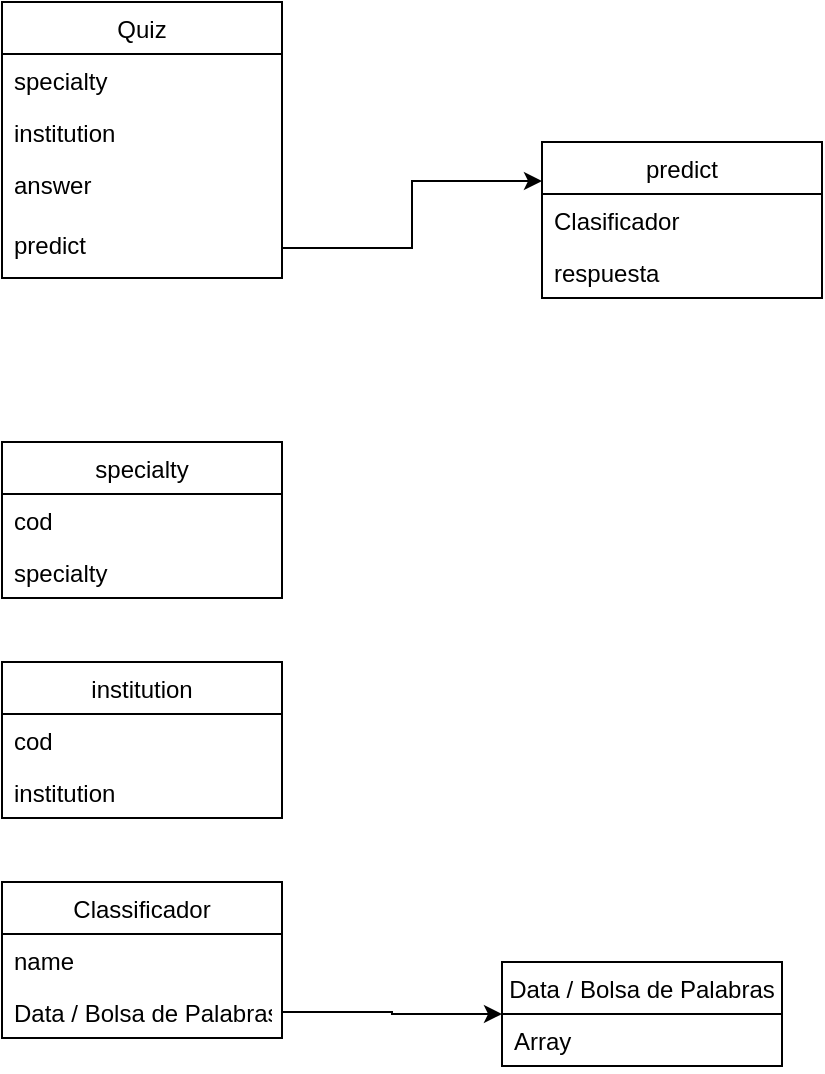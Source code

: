 <mxfile>
    <diagram id="NWTkI4rJhC2Gda2uOcfn" name="Page-1">
        <mxGraphModel dx="560" dy="770" grid="1" gridSize="10" guides="1" tooltips="1" connect="1" arrows="1" fold="1" page="1" pageScale="1" pageWidth="850" pageHeight="1100" math="0" shadow="0">
            <root>
                <mxCell id="0"/>
                <mxCell id="1" parent="0"/>
                <mxCell id="2" value="Quiz" style="swimlane;fontStyle=0;childLayout=stackLayout;horizontal=1;startSize=26;fillColor=none;horizontalStack=0;resizeParent=1;resizeParentMax=0;resizeLast=0;collapsible=1;marginBottom=0;" parent="1" vertex="1">
                    <mxGeometry x="30" y="120" width="140" height="138" as="geometry"/>
                </mxCell>
                <mxCell id="3" value="specialty" style="text;strokeColor=none;fillColor=none;align=left;verticalAlign=top;spacingLeft=4;spacingRight=4;overflow=hidden;rotatable=0;points=[[0,0.5],[1,0.5]];portConstraint=eastwest;" parent="2" vertex="1">
                    <mxGeometry y="26" width="140" height="26" as="geometry"/>
                </mxCell>
                <mxCell id="4" value="institution" style="text;strokeColor=none;fillColor=none;align=left;verticalAlign=top;spacingLeft=4;spacingRight=4;overflow=hidden;rotatable=0;points=[[0,0.5],[1,0.5]];portConstraint=eastwest;" parent="2" vertex="1">
                    <mxGeometry y="52" width="140" height="26" as="geometry"/>
                </mxCell>
                <mxCell id="5" value="answer" style="text;strokeColor=none;fillColor=none;align=left;verticalAlign=top;spacingLeft=4;spacingRight=4;overflow=hidden;rotatable=0;points=[[0,0.5],[1,0.5]];portConstraint=eastwest;" parent="2" vertex="1">
                    <mxGeometry y="78" width="140" height="30" as="geometry"/>
                </mxCell>
                <mxCell id="ip2_ZGR8Ujh_SG-yfqoa-13" value="predict" style="text;strokeColor=none;fillColor=none;align=left;verticalAlign=top;spacingLeft=4;spacingRight=4;overflow=hidden;rotatable=0;points=[[0,0.5],[1,0.5]];portConstraint=eastwest;" vertex="1" parent="2">
                    <mxGeometry y="108" width="140" height="30" as="geometry"/>
                </mxCell>
                <mxCell id="6" value="specialty" style="swimlane;fontStyle=0;childLayout=stackLayout;horizontal=1;startSize=26;fillColor=none;horizontalStack=0;resizeParent=1;resizeParentMax=0;resizeLast=0;collapsible=1;marginBottom=0;" parent="1" vertex="1">
                    <mxGeometry x="30" y="340" width="140" height="78" as="geometry"/>
                </mxCell>
                <mxCell id="7" value="cod" style="text;strokeColor=none;fillColor=none;align=left;verticalAlign=top;spacingLeft=4;spacingRight=4;overflow=hidden;rotatable=0;points=[[0,0.5],[1,0.5]];portConstraint=eastwest;" parent="6" vertex="1">
                    <mxGeometry y="26" width="140" height="26" as="geometry"/>
                </mxCell>
                <mxCell id="8" value="specialty" style="text;strokeColor=none;fillColor=none;align=left;verticalAlign=top;spacingLeft=4;spacingRight=4;overflow=hidden;rotatable=0;points=[[0,0.5],[1,0.5]];portConstraint=eastwest;" parent="6" vertex="1">
                    <mxGeometry y="52" width="140" height="26" as="geometry"/>
                </mxCell>
                <mxCell id="10" value="institution" style="swimlane;fontStyle=0;childLayout=stackLayout;horizontal=1;startSize=26;fillColor=none;horizontalStack=0;resizeParent=1;resizeParentMax=0;resizeLast=0;collapsible=1;marginBottom=0;" parent="1" vertex="1">
                    <mxGeometry x="30" y="450" width="140" height="78" as="geometry"/>
                </mxCell>
                <mxCell id="11" value="cod" style="text;strokeColor=none;fillColor=none;align=left;verticalAlign=top;spacingLeft=4;spacingRight=4;overflow=hidden;rotatable=0;points=[[0,0.5],[1,0.5]];portConstraint=eastwest;" parent="10" vertex="1">
                    <mxGeometry y="26" width="140" height="26" as="geometry"/>
                </mxCell>
                <mxCell id="12" value="institution" style="text;strokeColor=none;fillColor=none;align=left;verticalAlign=top;spacingLeft=4;spacingRight=4;overflow=hidden;rotatable=0;points=[[0,0.5],[1,0.5]];portConstraint=eastwest;" parent="10" vertex="1">
                    <mxGeometry y="52" width="140" height="26" as="geometry"/>
                </mxCell>
                <mxCell id="ip2_ZGR8Ujh_SG-yfqoa-14" value="predict" style="swimlane;fontStyle=0;childLayout=stackLayout;horizontal=1;startSize=26;fillColor=none;horizontalStack=0;resizeParent=1;resizeParentMax=0;resizeLast=0;collapsible=1;marginBottom=0;" vertex="1" parent="1">
                    <mxGeometry x="300" y="190" width="140" height="78" as="geometry"/>
                </mxCell>
                <mxCell id="ip2_ZGR8Ujh_SG-yfqoa-15" value="Clasificador" style="text;strokeColor=none;fillColor=none;align=left;verticalAlign=top;spacingLeft=4;spacingRight=4;overflow=hidden;rotatable=0;points=[[0,0.5],[1,0.5]];portConstraint=eastwest;" vertex="1" parent="ip2_ZGR8Ujh_SG-yfqoa-14">
                    <mxGeometry y="26" width="140" height="26" as="geometry"/>
                </mxCell>
                <mxCell id="ip2_ZGR8Ujh_SG-yfqoa-17" value="respuesta" style="text;strokeColor=none;fillColor=none;align=left;verticalAlign=top;spacingLeft=4;spacingRight=4;overflow=hidden;rotatable=0;points=[[0,0.5],[1,0.5]];portConstraint=eastwest;" vertex="1" parent="ip2_ZGR8Ujh_SG-yfqoa-14">
                    <mxGeometry y="52" width="140" height="26" as="geometry"/>
                </mxCell>
                <mxCell id="ip2_ZGR8Ujh_SG-yfqoa-18" style="edgeStyle=orthogonalEdgeStyle;rounded=0;orthogonalLoop=1;jettySize=auto;html=1;entryX=0;entryY=0.25;entryDx=0;entryDy=0;" edge="1" parent="1" source="ip2_ZGR8Ujh_SG-yfqoa-13" target="ip2_ZGR8Ujh_SG-yfqoa-14">
                    <mxGeometry relative="1" as="geometry"/>
                </mxCell>
                <mxCell id="ip2_ZGR8Ujh_SG-yfqoa-19" value="Classificador" style="swimlane;fontStyle=0;childLayout=stackLayout;horizontal=1;startSize=26;fillColor=none;horizontalStack=0;resizeParent=1;resizeParentMax=0;resizeLast=0;collapsible=1;marginBottom=0;" vertex="1" parent="1">
                    <mxGeometry x="30" y="560" width="140" height="78" as="geometry"/>
                </mxCell>
                <mxCell id="ip2_ZGR8Ujh_SG-yfqoa-20" value="name" style="text;strokeColor=none;fillColor=none;align=left;verticalAlign=top;spacingLeft=4;spacingRight=4;overflow=hidden;rotatable=0;points=[[0,0.5],[1,0.5]];portConstraint=eastwest;" vertex="1" parent="ip2_ZGR8Ujh_SG-yfqoa-19">
                    <mxGeometry y="26" width="140" height="26" as="geometry"/>
                </mxCell>
                <mxCell id="ip2_ZGR8Ujh_SG-yfqoa-21" value="Data / Bolsa de Palabras" style="text;strokeColor=none;fillColor=none;align=left;verticalAlign=top;spacingLeft=4;spacingRight=4;overflow=hidden;rotatable=0;points=[[0,0.5],[1,0.5]];portConstraint=eastwest;" vertex="1" parent="ip2_ZGR8Ujh_SG-yfqoa-19">
                    <mxGeometry y="52" width="140" height="26" as="geometry"/>
                </mxCell>
                <mxCell id="ip2_ZGR8Ujh_SG-yfqoa-23" value="Data / Bolsa de Palabras" style="swimlane;fontStyle=0;childLayout=stackLayout;horizontal=1;startSize=26;fillColor=none;horizontalStack=0;resizeParent=1;resizeParentMax=0;resizeLast=0;collapsible=1;marginBottom=0;" vertex="1" parent="1">
                    <mxGeometry x="280" y="600" width="140" height="52" as="geometry"/>
                </mxCell>
                <mxCell id="ip2_ZGR8Ujh_SG-yfqoa-24" value="Array" style="text;strokeColor=none;fillColor=none;align=left;verticalAlign=top;spacingLeft=4;spacingRight=4;overflow=hidden;rotatable=0;points=[[0,0.5],[1,0.5]];portConstraint=eastwest;" vertex="1" parent="ip2_ZGR8Ujh_SG-yfqoa-23">
                    <mxGeometry y="26" width="140" height="26" as="geometry"/>
                </mxCell>
                <mxCell id="ip2_ZGR8Ujh_SG-yfqoa-27" style="edgeStyle=orthogonalEdgeStyle;rounded=0;orthogonalLoop=1;jettySize=auto;html=1;" edge="1" parent="1" source="ip2_ZGR8Ujh_SG-yfqoa-21" target="ip2_ZGR8Ujh_SG-yfqoa-23">
                    <mxGeometry relative="1" as="geometry"/>
                </mxCell>
            </root>
        </mxGraphModel>
    </diagram>
    <diagram id="qFKCYvAjVu3a5gXY63N1" name="Page-2">
        <mxGraphModel dx="560" dy="770" grid="1" gridSize="10" guides="1" tooltips="1" connect="1" arrows="1" fold="1" page="1" pageScale="1" pageWidth="850" pageHeight="1100" math="0" shadow="0">
            <root>
                <mxCell id="K9RAmgMCte8wPDmLBrsh-0"/>
                <mxCell id="K9RAmgMCte8wPDmLBrsh-1" parent="K9RAmgMCte8wPDmLBrsh-0"/>
                <mxCell id="K9RAmgMCte8wPDmLBrsh-2" value="FRONTEND" style="swimlane;startSize=23;" vertex="1" parent="K9RAmgMCte8wPDmLBrsh-1">
                    <mxGeometry x="50" y="290" width="200" height="200" as="geometry"/>
                </mxCell>
                <mxCell id="K9RAmgMCte8wPDmLBrsh-3" value="REACT " style="text;strokeColor=none;fillColor=none;align=left;verticalAlign=top;spacingLeft=4;spacingRight=4;overflow=hidden;rotatable=0;points=[[0,0.5],[1,0.5]];portConstraint=eastwest;" vertex="1" parent="K9RAmgMCte8wPDmLBrsh-2">
                    <mxGeometry x="35" y="50" width="130" height="26" as="geometry"/>
                </mxCell>
                <mxCell id="ek8Ph36FxFLr-LpKKU1V-0" value="Input " style="text;strokeColor=none;fillColor=none;align=left;verticalAlign=top;spacingLeft=4;spacingRight=4;overflow=hidden;rotatable=0;points=[[0,0.5],[1,0.5]];portConstraint=eastwest;" vertex="1" parent="K9RAmgMCte8wPDmLBrsh-2">
                    <mxGeometry x="35" y="87" width="115" height="26" as="geometry"/>
                </mxCell>
                <mxCell id="ek8Ph36FxFLr-LpKKU1V-1" value="tables" style="text;strokeColor=none;fillColor=none;align=left;verticalAlign=top;spacingLeft=4;spacingRight=4;overflow=hidden;rotatable=0;points=[[0,0.5],[1,0.5]];portConstraint=eastwest;" vertex="1" parent="K9RAmgMCte8wPDmLBrsh-2">
                    <mxGeometry x="35" y="120" width="60" height="26" as="geometry"/>
                </mxCell>
                <mxCell id="K9RAmgMCte8wPDmLBrsh-4" value="BACKEND" style="swimlane;" vertex="1" parent="K9RAmgMCte8wPDmLBrsh-1">
                    <mxGeometry x="380" y="290" width="460" height="290" as="geometry"/>
                </mxCell>
                <mxCell id="K9RAmgMCte8wPDmLBrsh-8" value="FastApi" style="text;strokeColor=none;fillColor=none;align=left;verticalAlign=top;spacingLeft=4;spacingRight=4;overflow=hidden;rotatable=0;points=[[0,0.5],[1,0.5]];portConstraint=eastwest;" vertex="1" parent="K9RAmgMCte8wPDmLBrsh-4">
                    <mxGeometry x="55" y="50" width="60" height="26" as="geometry"/>
                </mxCell>
                <mxCell id="K9RAmgMCte8wPDmLBrsh-9" value="MongoDB" style="text;strokeColor=none;fillColor=none;align=left;verticalAlign=top;spacingLeft=4;spacingRight=4;overflow=hidden;rotatable=0;points=[[0,0.5],[1,0.5]];portConstraint=eastwest;" vertex="1" parent="K9RAmgMCte8wPDmLBrsh-4">
                    <mxGeometry x="55" y="100" width="60" height="26" as="geometry"/>
                </mxCell>
                <mxCell id="K9RAmgMCte8wPDmLBrsh-10" value="Classificador" style="text;strokeColor=none;fillColor=none;align=left;verticalAlign=top;spacingLeft=4;spacingRight=4;overflow=hidden;rotatable=0;points=[[0,0.5],[1,0.5]];portConstraint=eastwest;" vertex="1" parent="K9RAmgMCte8wPDmLBrsh-4">
                    <mxGeometry x="42.5" y="160" width="85" height="26" as="geometry"/>
                </mxCell>
                <mxCell id="K9RAmgMCte8wPDmLBrsh-11" value="A. MODELO BIO MEDICO" style="text;whiteSpace=wrap;html=1;" vertex="1" parent="K9RAmgMCte8wPDmLBrsh-4">
                    <mxGeometry x="180" y="110" width="170" height="30" as="geometry"/>
                </mxCell>
                <mxCell id="K9RAmgMCte8wPDmLBrsh-12" value="B. ENFOQUE PSICOSOCIAL - COMUNITARIO" style="text;whiteSpace=wrap;html=1;" vertex="1" parent="K9RAmgMCte8wPDmLBrsh-4">
                    <mxGeometry x="180" y="150" width="280" height="30" as="geometry"/>
                </mxCell>
                <mxCell id="K9RAmgMCte8wPDmLBrsh-13" value="C. ENFOQUE COTIDIANO" style="text;whiteSpace=wrap;html=1;" vertex="1" parent="K9RAmgMCte8wPDmLBrsh-4">
                    <mxGeometry x="180" y="190" width="170" height="30" as="geometry"/>
                </mxCell>
                <mxCell id="K9RAmgMCte8wPDmLBrsh-19" value="" style="shape=curlyBracket;whiteSpace=wrap;html=1;rounded=1;" vertex="1" parent="K9RAmgMCte8wPDmLBrsh-4">
                    <mxGeometry x="23" y="66" width="20" height="120" as="geometry"/>
                </mxCell>
                <mxCell id="K9RAmgMCte8wPDmLBrsh-20" value="" style="shape=curlyBracket;whiteSpace=wrap;html=1;rounded=1;" vertex="1" parent="K9RAmgMCte8wPDmLBrsh-4">
                    <mxGeometry x="140" y="113" width="20" height="120" as="geometry"/>
                </mxCell>
                <mxCell id="K9RAmgMCte8wPDmLBrsh-5" value="" style="shape=doubleArrow;whiteSpace=wrap;html=1;" vertex="1" parent="K9RAmgMCte8wPDmLBrsh-1">
                    <mxGeometry x="250" y="370" width="130" height="60" as="geometry"/>
                </mxCell>
                <mxCell id="K9RAmgMCte8wPDmLBrsh-7" value="GET&#10;POST&#10;DELETE&#10;PUT" style="text;strokeColor=none;fillColor=none;align=left;verticalAlign=top;spacingLeft=4;spacingRight=4;overflow=hidden;rotatable=0;points=[[0,0.5],[1,0.5]];portConstraint=eastwest;" vertex="1" parent="K9RAmgMCte8wPDmLBrsh-1">
                    <mxGeometry x="305" y="430" width="60" height="70" as="geometry"/>
                </mxCell>
            </root>
        </mxGraphModel>
    </diagram>
    <diagram id="3lB3BUYlFAezZz7i5Gwu" name="Page-3">
        <mxGraphModel dx="560" dy="770" grid="1" gridSize="10" guides="1" tooltips="1" connect="1" arrows="1" fold="1" page="1" pageScale="1" pageWidth="850" pageHeight="1100" math="0" shadow="0">
            <root>
                <mxCell id="NqhoaPlFWVwp1z8bE1nF-0"/>
                <mxCell id="NqhoaPlFWVwp1z8bE1nF-1" parent="NqhoaPlFWVwp1z8bE1nF-0"/>
                <mxCell id="NqhoaPlFWVwp1z8bE1nF-4" value="" style="edgeStyle=orthogonalEdgeStyle;rounded=0;orthogonalLoop=1;jettySize=auto;html=1;" edge="1" parent="NqhoaPlFWVwp1z8bE1nF-1" source="NqhoaPlFWVwp1z8bE1nF-2" target="NqhoaPlFWVwp1z8bE1nF-3">
                    <mxGeometry relative="1" as="geometry"/>
                </mxCell>
                <mxCell id="NqhoaPlFWVwp1z8bE1nF-2" value="" style="shape=actor;whiteSpace=wrap;html=1;" vertex="1" parent="NqhoaPlFWVwp1z8bE1nF-1">
                    <mxGeometry x="100" y="120" width="40" height="60" as="geometry"/>
                </mxCell>
                <mxCell id="NqhoaPlFWVwp1z8bE1nF-6" value="" style="edgeStyle=orthogonalEdgeStyle;rounded=0;orthogonalLoop=1;jettySize=auto;html=1;" edge="1" parent="NqhoaPlFWVwp1z8bE1nF-1" source="NqhoaPlFWVwp1z8bE1nF-3" target="NqhoaPlFWVwp1z8bE1nF-5">
                    <mxGeometry relative="1" as="geometry"/>
                </mxCell>
                <mxCell id="NqhoaPlFWVwp1z8bE1nF-3" value="Parrafo" style="whiteSpace=wrap;html=1;" vertex="1" parent="NqhoaPlFWVwp1z8bE1nF-1">
                    <mxGeometry x="180" y="120" width="120" height="60" as="geometry"/>
                </mxCell>
                <mxCell id="NqhoaPlFWVwp1z8bE1nF-11" value="" style="edgeStyle=orthogonalEdgeStyle;rounded=0;orthogonalLoop=1;jettySize=auto;html=1;" edge="1" parent="NqhoaPlFWVwp1z8bE1nF-1" source="NqhoaPlFWVwp1z8bE1nF-5" target="NqhoaPlFWVwp1z8bE1nF-7">
                    <mxGeometry relative="1" as="geometry"/>
                </mxCell>
                <mxCell id="NqhoaPlFWVwp1z8bE1nF-5" value="API POST&amp;nbsp;" style="whiteSpace=wrap;html=1;" vertex="1" parent="NqhoaPlFWVwp1z8bE1nF-1">
                    <mxGeometry x="180" y="240" width="120" height="60" as="geometry"/>
                </mxCell>
                <mxCell id="NqhoaPlFWVwp1z8bE1nF-10" value="" style="edgeStyle=orthogonalEdgeStyle;rounded=0;orthogonalLoop=1;jettySize=auto;html=1;" edge="1" parent="NqhoaPlFWVwp1z8bE1nF-1" source="NqhoaPlFWVwp1z8bE1nF-7" target="NqhoaPlFWVwp1z8bE1nF-9">
                    <mxGeometry relative="1" as="geometry"/>
                </mxCell>
                <mxCell id="NqhoaPlFWVwp1z8bE1nF-7" value="NLP" style="whiteSpace=wrap;html=1;" vertex="1" parent="NqhoaPlFWVwp1z8bE1nF-1">
                    <mxGeometry x="380" y="240" width="120" height="60" as="geometry"/>
                </mxCell>
                <mxCell id="NqhoaPlFWVwp1z8bE1nF-13" value="" style="edgeStyle=orthogonalEdgeStyle;rounded=0;orthogonalLoop=1;jettySize=auto;html=1;" edge="1" parent="NqhoaPlFWVwp1z8bE1nF-1" source="NqhoaPlFWVwp1z8bE1nF-9" target="NqhoaPlFWVwp1z8bE1nF-12">
                    <mxGeometry relative="1" as="geometry"/>
                </mxCell>
                <mxCell id="NqhoaPlFWVwp1z8bE1nF-9" value="Clasificador" style="whiteSpace=wrap;html=1;" vertex="1" parent="NqhoaPlFWVwp1z8bE1nF-1">
                    <mxGeometry x="580" y="240" width="120" height="60" as="geometry"/>
                </mxCell>
                <mxCell id="NqhoaPlFWVwp1z8bE1nF-15" value="" style="edgeStyle=orthogonalEdgeStyle;rounded=0;orthogonalLoop=1;jettySize=auto;html=1;" edge="1" parent="NqhoaPlFWVwp1z8bE1nF-1" source="NqhoaPlFWVwp1z8bE1nF-12" target="NqhoaPlFWVwp1z8bE1nF-14">
                    <mxGeometry relative="1" as="geometry"/>
                </mxCell>
                <mxCell id="NqhoaPlFWVwp1z8bE1nF-12" value="A , B , C" style="whiteSpace=wrap;html=1;" vertex="1" parent="NqhoaPlFWVwp1z8bE1nF-1">
                    <mxGeometry x="580" y="380" width="120" height="60" as="geometry"/>
                </mxCell>
                <mxCell id="NqhoaPlFWVwp1z8bE1nF-17" value="" style="edgeStyle=orthogonalEdgeStyle;rounded=0;orthogonalLoop=1;jettySize=auto;html=1;" edge="1" parent="NqhoaPlFWVwp1z8bE1nF-1" source="NqhoaPlFWVwp1z8bE1nF-14" target="NqhoaPlFWVwp1z8bE1nF-16">
                    <mxGeometry relative="1" as="geometry"/>
                </mxCell>
                <mxCell id="NqhoaPlFWVwp1z8bE1nF-14" value="" style="shape=datastore;whiteSpace=wrap;html=1;" vertex="1" parent="NqhoaPlFWVwp1z8bE1nF-1">
                    <mxGeometry x="610" y="490" width="60" height="60" as="geometry"/>
                </mxCell>
                <mxCell id="NqhoaPlFWVwp1z8bE1nF-19" value="" style="edgeStyle=orthogonalEdgeStyle;rounded=0;orthogonalLoop=1;jettySize=auto;html=1;" edge="1" parent="NqhoaPlFWVwp1z8bE1nF-1" source="NqhoaPlFWVwp1z8bE1nF-16" target="NqhoaPlFWVwp1z8bE1nF-18">
                    <mxGeometry relative="1" as="geometry"/>
                </mxCell>
                <mxCell id="NqhoaPlFWVwp1z8bE1nF-16" value="Create Documento" style="whiteSpace=wrap;html=1;" vertex="1" parent="NqhoaPlFWVwp1z8bE1nF-1">
                    <mxGeometry x="425" y="490" width="120" height="60" as="geometry"/>
                </mxCell>
                <mxCell id="NqhoaPlFWVwp1z8bE1nF-21" value="" style="edgeStyle=orthogonalEdgeStyle;rounded=0;orthogonalLoop=1;jettySize=auto;html=1;" edge="1" parent="NqhoaPlFWVwp1z8bE1nF-1" source="NqhoaPlFWVwp1z8bE1nF-18" target="NqhoaPlFWVwp1z8bE1nF-20">
                    <mxGeometry relative="1" as="geometry"/>
                </mxCell>
                <mxCell id="NqhoaPlFWVwp1z8bE1nF-18" value="Nombre Clasificador&lt;br&gt;Porcetanje" style="whiteSpace=wrap;html=1;" vertex="1" parent="NqhoaPlFWVwp1z8bE1nF-1">
                    <mxGeometry x="225" y="490" width="120" height="60" as="geometry"/>
                </mxCell>
                <mxCell id="NqhoaPlFWVwp1z8bE1nF-20" value="" style="shape=waypoint;size=6;pointerEvents=1;points=[];fillColor=#2a2a2a;resizable=0;rotatable=0;perimeter=centerPerimeter;snapToPoint=1;" vertex="1" parent="NqhoaPlFWVwp1z8bE1nF-1">
                    <mxGeometry x="65" y="500" width="40" height="40" as="geometry"/>
                </mxCell>
            </root>
        </mxGraphModel>
    </diagram>
</mxfile>